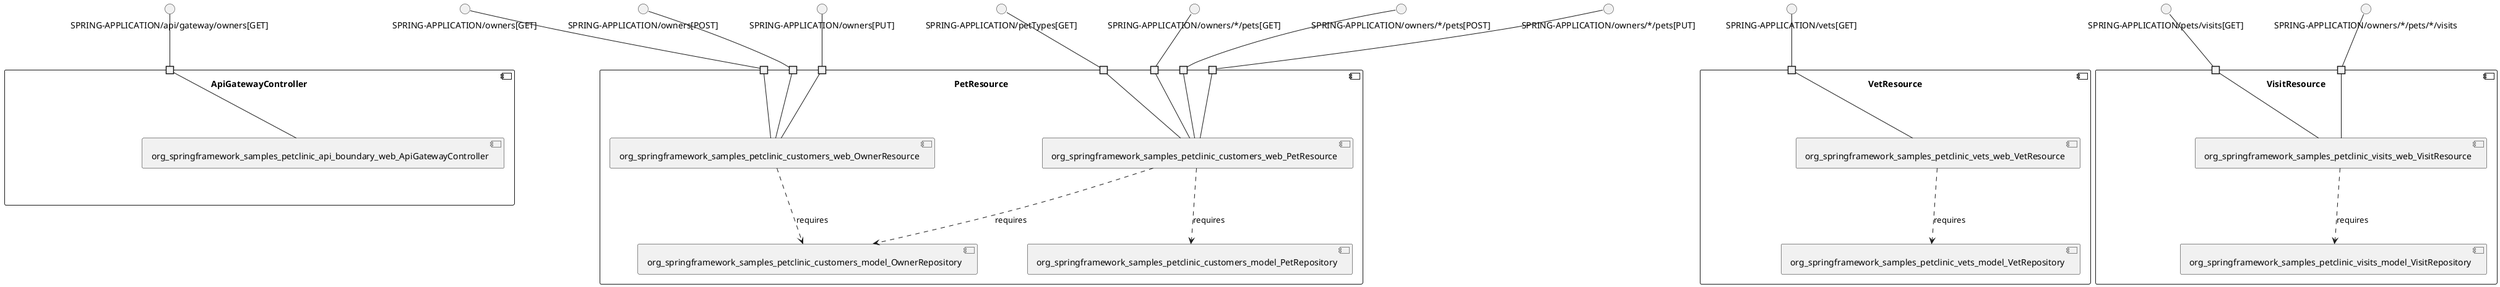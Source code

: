 @startuml
skinparam fixCircleLabelOverlapping true
skinparam componentStyle uml2
component "ApiGatewayController\n\n\n\n\n\n" {
[org_springframework_samples_petclinic_api_boundary_web_ApiGatewayController]
portin " " as ApiGatewayController_requires_SPRING_APPLICATION_api_gateway_owners_GET_
"ApiGatewayController_requires_SPRING_APPLICATION_api_gateway_owners_GET_"--[org_springframework_samples_petclinic_api_boundary_web_ApiGatewayController]
}
interface "SPRING-APPLICATION/api/gateway/owners[GET]" as interface.SPRING_APPLICATION_api_gateway_owners_GET_
interface.SPRING_APPLICATION_api_gateway_owners_GET_--"ApiGatewayController_requires_SPRING_APPLICATION_api_gateway_owners_GET_"
component "PetResource\n\n\n\n\n\n" {
[org_springframework_samples_petclinic_customers_model_OwnerRepository]
[org_springframework_samples_petclinic_customers_web_OwnerResource]
[org_springframework_samples_petclinic_customers_model_PetRepository]
[org_springframework_samples_petclinic_customers_web_PetResource]
portin " " as PetResource_requires_SPRING_APPLICATION_owners_GET_
portin " " as PetResource_requires_SPRING_APPLICATION_owners_PUT_
portin " " as PetResource_requires_SPRING_APPLICATION_owners_pets_PUT_
portin " " as PetResource_requires_SPRING_APPLICATION_owners_POST_
portin " " as PetResource_requires_SPRING_APPLICATION_owners_pets_POST_
portin " " as PetResource_requires_SPRING_APPLICATION_petTypes_GET_
portin " " as PetResource_requires_SPRING_APPLICATION_owners_pets_GET_
[org_springframework_samples_petclinic_customers_web_PetResource]..>[org_springframework_samples_petclinic_customers_model_OwnerRepository] : requires
[org_springframework_samples_petclinic_customers_web_PetResource]..>[org_springframework_samples_petclinic_customers_model_PetRepository] : requires
[org_springframework_samples_petclinic_customers_web_OwnerResource]..>[org_springframework_samples_petclinic_customers_model_OwnerRepository] : requires
"PetResource_requires_SPRING_APPLICATION_owners_GET_"--[org_springframework_samples_petclinic_customers_web_OwnerResource]
"PetResource_requires_SPRING_APPLICATION_owners_pets_GET_"--[org_springframework_samples_petclinic_customers_web_PetResource]
"PetResource_requires_SPRING_APPLICATION_owners_POST_"--[org_springframework_samples_petclinic_customers_web_OwnerResource]
"PetResource_requires_SPRING_APPLICATION_owners_pets_PUT_"--[org_springframework_samples_petclinic_customers_web_PetResource]
"PetResource_requires_SPRING_APPLICATION_owners_PUT_"--[org_springframework_samples_petclinic_customers_web_OwnerResource]
"PetResource_requires_SPRING_APPLICATION_owners_pets_POST_"--[org_springframework_samples_petclinic_customers_web_PetResource]
"PetResource_requires_SPRING_APPLICATION_petTypes_GET_"--[org_springframework_samples_petclinic_customers_web_PetResource]
}
interface "SPRING-APPLICATION/owners[GET]" as interface.SPRING_APPLICATION_owners_GET_
interface.SPRING_APPLICATION_owners_GET_--"PetResource_requires_SPRING_APPLICATION_owners_GET_"
interface "SPRING-APPLICATION/owners[POST]" as interface.SPRING_APPLICATION_owners_POST_
interface.SPRING_APPLICATION_owners_POST_--"PetResource_requires_SPRING_APPLICATION_owners_POST_"
interface "SPRING-APPLICATION/owners[PUT]" as interface.SPRING_APPLICATION_owners_PUT_
interface.SPRING_APPLICATION_owners_PUT_--"PetResource_requires_SPRING_APPLICATION_owners_PUT_"
interface "SPRING-APPLICATION/owners/*/pets[GET]" as interface.SPRING_APPLICATION_owners_pets_GET_
interface.SPRING_APPLICATION_owners_pets_GET_--"PetResource_requires_SPRING_APPLICATION_owners_pets_GET_"
interface "SPRING-APPLICATION/owners/*/pets[POST]" as interface.SPRING_APPLICATION_owners_pets_POST_
interface.SPRING_APPLICATION_owners_pets_POST_--"PetResource_requires_SPRING_APPLICATION_owners_pets_POST_"
interface "SPRING-APPLICATION/owners/*/pets[PUT]" as interface.SPRING_APPLICATION_owners_pets_PUT_
interface.SPRING_APPLICATION_owners_pets_PUT_--"PetResource_requires_SPRING_APPLICATION_owners_pets_PUT_"
interface "SPRING-APPLICATION/petTypes[GET]" as interface.SPRING_APPLICATION_petTypes_GET_
interface.SPRING_APPLICATION_petTypes_GET_--"PetResource_requires_SPRING_APPLICATION_petTypes_GET_"
component "VetResource\n\n\n\n\n\n" {
[org_springframework_samples_petclinic_vets_web_VetResource]
[org_springframework_samples_petclinic_vets_model_VetRepository]
portin " " as VetResource_requires_SPRING_APPLICATION_vets_GET_
[org_springframework_samples_petclinic_vets_web_VetResource]..>[org_springframework_samples_petclinic_vets_model_VetRepository] : requires
"VetResource_requires_SPRING_APPLICATION_vets_GET_"--[org_springframework_samples_petclinic_vets_web_VetResource]
}
interface "SPRING-APPLICATION/vets[GET]" as interface.SPRING_APPLICATION_vets_GET_
interface.SPRING_APPLICATION_vets_GET_--"VetResource_requires_SPRING_APPLICATION_vets_GET_"
component "VisitResource\n\n\n\n\n\n" {
[org_springframework_samples_petclinic_visits_web_VisitResource]
[org_springframework_samples_petclinic_visits_model_VisitRepository]
portin " " as VisitResource_requires_SPRING_APPLICATION_owners_pets_visits
portin " " as VisitResource_requires_SPRING_APPLICATION_pets_visits_GET_
[org_springframework_samples_petclinic_visits_web_VisitResource]..>[org_springframework_samples_petclinic_visits_model_VisitRepository] : requires
"VisitResource_requires_SPRING_APPLICATION_pets_visits_GET_"--[org_springframework_samples_petclinic_visits_web_VisitResource]
"VisitResource_requires_SPRING_APPLICATION_owners_pets_visits"--[org_springframework_samples_petclinic_visits_web_VisitResource]
}
interface "SPRING-APPLICATION/owners/*/pets/*/visits" as interface.SPRING_APPLICATION_owners_pets_visits
interface.SPRING_APPLICATION_owners_pets_visits--"VisitResource_requires_SPRING_APPLICATION_owners_pets_visits"
interface "SPRING-APPLICATION/pets/visits[GET]" as interface.SPRING_APPLICATION_pets_visits_GET_
interface.SPRING_APPLICATION_pets_visits_GET_--"VisitResource_requires_SPRING_APPLICATION_pets_visits_GET_"

@enduml

